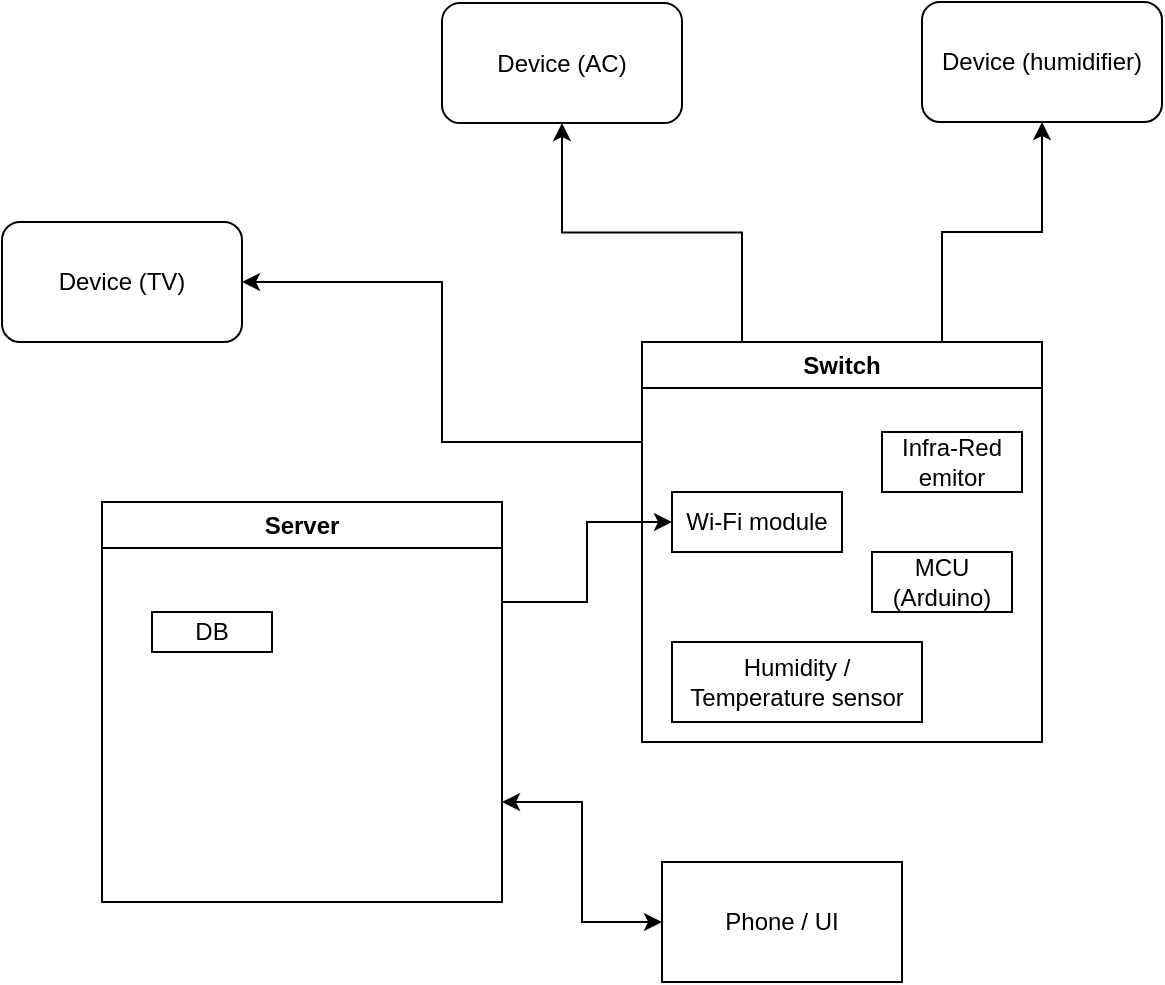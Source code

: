 <mxfile version="26.0.15">
  <diagram name="Page-1" id="iNksYSp3KD2ghD7DZ825">
    <mxGraphModel dx="1686" dy="562" grid="1" gridSize="10" guides="1" tooltips="1" connect="1" arrows="1" fold="1" page="1" pageScale="1" pageWidth="850" pageHeight="1100" math="0" shadow="0">
      <root>
        <mxCell id="0" />
        <mxCell id="1" parent="0" />
        <mxCell id="R_ySHXZw1-JV_L2jw-Js-1" value="Device (AC)" style="rounded=1;whiteSpace=wrap;html=1;" parent="1" vertex="1">
          <mxGeometry x="210" y="220.56" width="120" height="60" as="geometry" />
        </mxCell>
        <mxCell id="R_ySHXZw1-JV_L2jw-Js-2" value="Device (TV)" style="rounded=1;whiteSpace=wrap;html=1;" parent="1" vertex="1">
          <mxGeometry x="-10" y="330" width="120" height="60" as="geometry" />
        </mxCell>
        <mxCell id="R_ySHXZw1-JV_L2jw-Js-3" value="Device (humidifier&lt;span style=&quot;background-color: transparent; color: light-dark(rgb(0, 0, 0), rgb(255, 255, 255));&quot;&gt;)&lt;/span&gt;" style="rounded=1;whiteSpace=wrap;html=1;" parent="1" vertex="1">
          <mxGeometry x="450" y="220" width="120" height="60" as="geometry" />
        </mxCell>
        <mxCell id="R_ySHXZw1-JV_L2jw-Js-17" style="edgeStyle=orthogonalEdgeStyle;rounded=0;orthogonalLoop=1;jettySize=auto;html=1;exitX=0;exitY=0.25;exitDx=0;exitDy=0;entryX=1;entryY=0.5;entryDx=0;entryDy=0;" parent="1" source="dgoQD4yRRUtl3kYk-ogs-1" target="R_ySHXZw1-JV_L2jw-Js-2" edge="1">
          <mxGeometry relative="1" as="geometry">
            <mxPoint x="225" y="400" as="sourcePoint" />
          </mxGeometry>
        </mxCell>
        <mxCell id="R_ySHXZw1-JV_L2jw-Js-18" style="edgeStyle=orthogonalEdgeStyle;rounded=0;orthogonalLoop=1;jettySize=auto;html=1;exitX=0.25;exitY=0;exitDx=0;exitDy=0;" parent="1" source="dgoQD4yRRUtl3kYk-ogs-1" target="R_ySHXZw1-JV_L2jw-Js-1" edge="1">
          <mxGeometry relative="1" as="geometry">
            <mxPoint x="295" y="340" as="sourcePoint" />
          </mxGeometry>
        </mxCell>
        <mxCell id="R_ySHXZw1-JV_L2jw-Js-19" style="edgeStyle=orthogonalEdgeStyle;rounded=0;orthogonalLoop=1;jettySize=auto;html=1;exitX=0.75;exitY=0;exitDx=0;exitDy=0;entryX=0.5;entryY=1;entryDx=0;entryDy=0;" parent="1" source="dgoQD4yRRUtl3kYk-ogs-1" target="R_ySHXZw1-JV_L2jw-Js-3" edge="1">
          <mxGeometry relative="1" as="geometry">
            <mxPoint x="390" y="329.44" as="sourcePoint" />
          </mxGeometry>
        </mxCell>
        <mxCell id="R_ySHXZw1-JV_L2jw-Js-23" style="edgeStyle=orthogonalEdgeStyle;rounded=0;orthogonalLoop=1;jettySize=auto;html=1;entryX=1;entryY=0.75;entryDx=0;entryDy=0;startArrow=classic;startFill=1;exitX=0;exitY=0.5;exitDx=0;exitDy=0;" parent="1" source="R_ySHXZw1-JV_L2jw-Js-9" target="R_ySHXZw1-JV_L2jw-Js-20" edge="1">
          <mxGeometry relative="1" as="geometry">
            <mxPoint x="290" y="630" as="sourcePoint" />
          </mxGeometry>
        </mxCell>
        <mxCell id="R_ySHXZw1-JV_L2jw-Js-9" value="Phone / UI" style="rounded=0;whiteSpace=wrap;html=1;" parent="1" vertex="1">
          <mxGeometry x="320" y="650" width="120" height="60" as="geometry" />
        </mxCell>
        <mxCell id="dgoQD4yRRUtl3kYk-ogs-14" style="edgeStyle=orthogonalEdgeStyle;rounded=0;orthogonalLoop=1;jettySize=auto;html=1;exitX=1;exitY=0.25;exitDx=0;exitDy=0;entryX=0;entryY=0.5;entryDx=0;entryDy=0;" edge="1" parent="1" source="R_ySHXZw1-JV_L2jw-Js-20" target="dgoQD4yRRUtl3kYk-ogs-4">
          <mxGeometry relative="1" as="geometry" />
        </mxCell>
        <mxCell id="R_ySHXZw1-JV_L2jw-Js-20" value="Server" style="swimlane;whiteSpace=wrap;html=1;" parent="1" vertex="1">
          <mxGeometry x="40" y="470" width="200" height="200" as="geometry" />
        </mxCell>
        <mxCell id="R_ySHXZw1-JV_L2jw-Js-21" value="DB" style="whiteSpace=wrap;html=1;" parent="R_ySHXZw1-JV_L2jw-Js-20" vertex="1">
          <mxGeometry x="25" y="55" width="60" height="20" as="geometry" />
        </mxCell>
        <mxCell id="dgoQD4yRRUtl3kYk-ogs-1" value="Switch" style="swimlane;whiteSpace=wrap;html=1;" vertex="1" parent="1">
          <mxGeometry x="310" y="390" width="200" height="200" as="geometry" />
        </mxCell>
        <mxCell id="dgoQD4yRRUtl3kYk-ogs-2" value="MCU (Arduino)" style="rounded=0;whiteSpace=wrap;html=1;" vertex="1" parent="dgoQD4yRRUtl3kYk-ogs-1">
          <mxGeometry x="115" y="105" width="70" height="30" as="geometry" />
        </mxCell>
        <mxCell id="dgoQD4yRRUtl3kYk-ogs-3" value="Infra-Red emitor" style="rounded=0;whiteSpace=wrap;html=1;" vertex="1" parent="dgoQD4yRRUtl3kYk-ogs-1">
          <mxGeometry x="120" y="45" width="70" height="30" as="geometry" />
        </mxCell>
        <mxCell id="dgoQD4yRRUtl3kYk-ogs-4" value="Wi-Fi module" style="rounded=0;whiteSpace=wrap;html=1;" vertex="1" parent="dgoQD4yRRUtl3kYk-ogs-1">
          <mxGeometry x="15" y="75" width="85" height="30" as="geometry" />
        </mxCell>
        <mxCell id="dgoQD4yRRUtl3kYk-ogs-5" value="Humidity / Temperature sensor" style="rounded=0;whiteSpace=wrap;html=1;" vertex="1" parent="dgoQD4yRRUtl3kYk-ogs-1">
          <mxGeometry x="15" y="150" width="125" height="40" as="geometry" />
        </mxCell>
      </root>
    </mxGraphModel>
  </diagram>
</mxfile>
